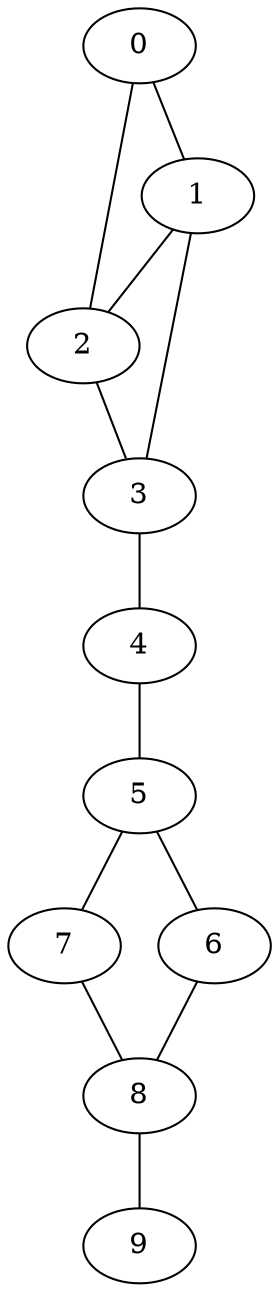 graph G {
	8 -- 9
	7 -- 8
	6 -- 8
	5 -- 6
	5 -- 7
	4 -- 5
	3 -- 4
	2 -- 3
	1 -- 2
	1 -- 3
	0 -- 1
	0 -- 2
}
